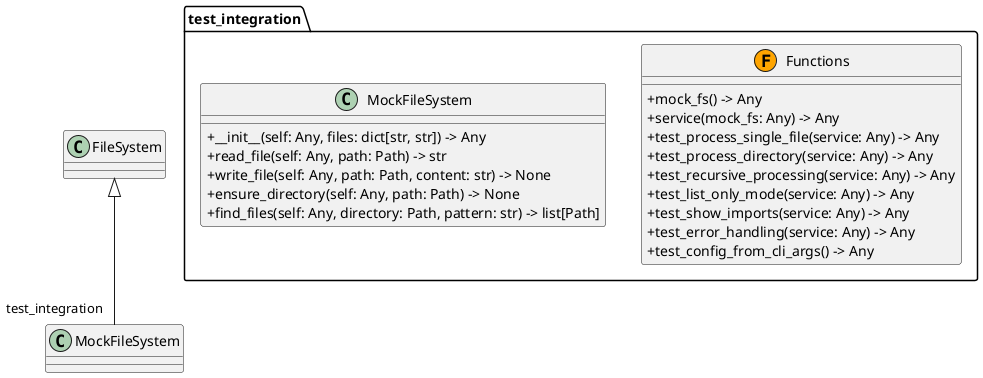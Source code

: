@startuml
skinparam classAttributeIconSize 0

package "test_integration" {
  class Functions <<(F,orange)>> {
    +mock_fs() -> Any
    +service(mock_fs: Any) -> Any
    +test_process_single_file(service: Any) -> Any
    +test_process_directory(service: Any) -> Any
    +test_recursive_processing(service: Any) -> Any
    +test_list_only_mode(service: Any) -> Any
    +test_show_imports(service: Any) -> Any
    +test_error_handling(service: Any) -> Any
    +test_config_from_cli_args() -> Any
  }
  class MockFileSystem {
    +__init__(self: Any, files: dict[str, str]) -> Any
    +read_file(self: Any, path: Path) -> str
    +write_file(self: Any, path: Path, content: str) -> None
    +ensure_directory(self: Any, path: Path) -> None
    +find_files(self: Any, directory: Path, pattern: str) -> list[Path]
  }
}

' Relationships
FileSystem <|-- "test_integration".MockFileSystem
@enduml